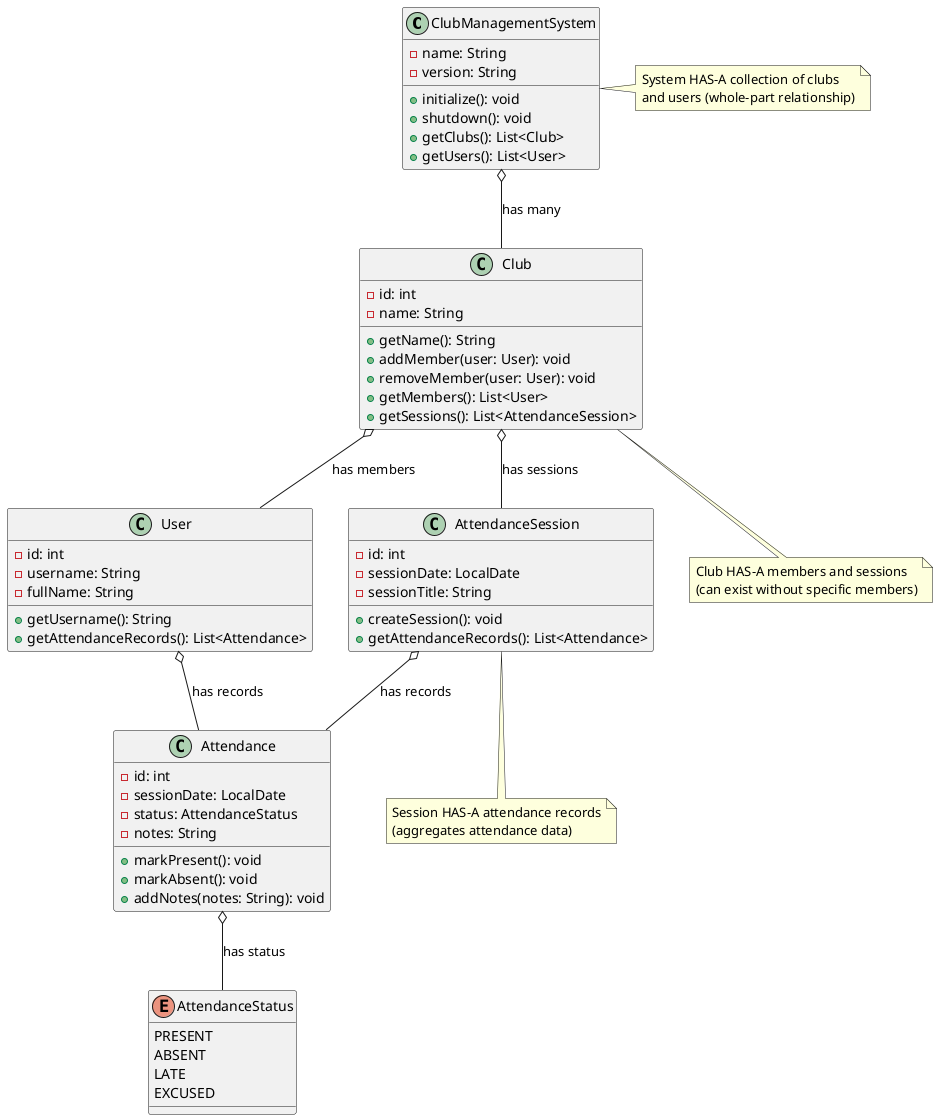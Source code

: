 @startuml Club Aggregation Relationships (HAS-A)

class ClubManagementSystem {
    -name: String
    -version: String
    +initialize(): void
    +shutdown(): void
    +getClubs(): List<Club>
    +getUsers(): List<User>
}

class Club {
    -id: int
    -name: String
    +getName(): String
    +addMember(user: User): void
    +removeMember(user: User): void
    +getMembers(): List<User>
    +getSessions(): List<AttendanceSession>
}

class User {
    -id: int
    -username: String
    -fullName: String
    +getUsername(): String
    +getAttendanceRecords(): List<Attendance>
}

class AttendanceSession {
    -id: int
    -sessionDate: LocalDate
    -sessionTitle: String
    +createSession(): void
    +getAttendanceRecords(): List<Attendance>
}

class Attendance {
    -id: int
    -sessionDate: LocalDate
    -status: AttendanceStatus
    -notes: String
    +markPresent(): void
    +markAbsent(): void
    +addNotes(notes: String): void
}

enum AttendanceStatus {
    PRESENT
    ABSENT
    LATE
    EXCUSED
}

' Aggregation relationships (HAS-A)
ClubManagementSystem o-- Club : has many
Club o-- User : has members
Club o-- AttendanceSession : has sessions
AttendanceSession o-- Attendance : has records
User o-- Attendance : has records
Attendance o-- AttendanceStatus : has status

note right of ClubManagementSystem : System HAS-A collection of clubs\nand users (whole-part relationship)
note bottom of Club : Club HAS-A members and sessions\n(can exist without specific members)
note bottom of AttendanceSession : Session HAS-A attendance records\n(aggregates attendance data)

@enduml
